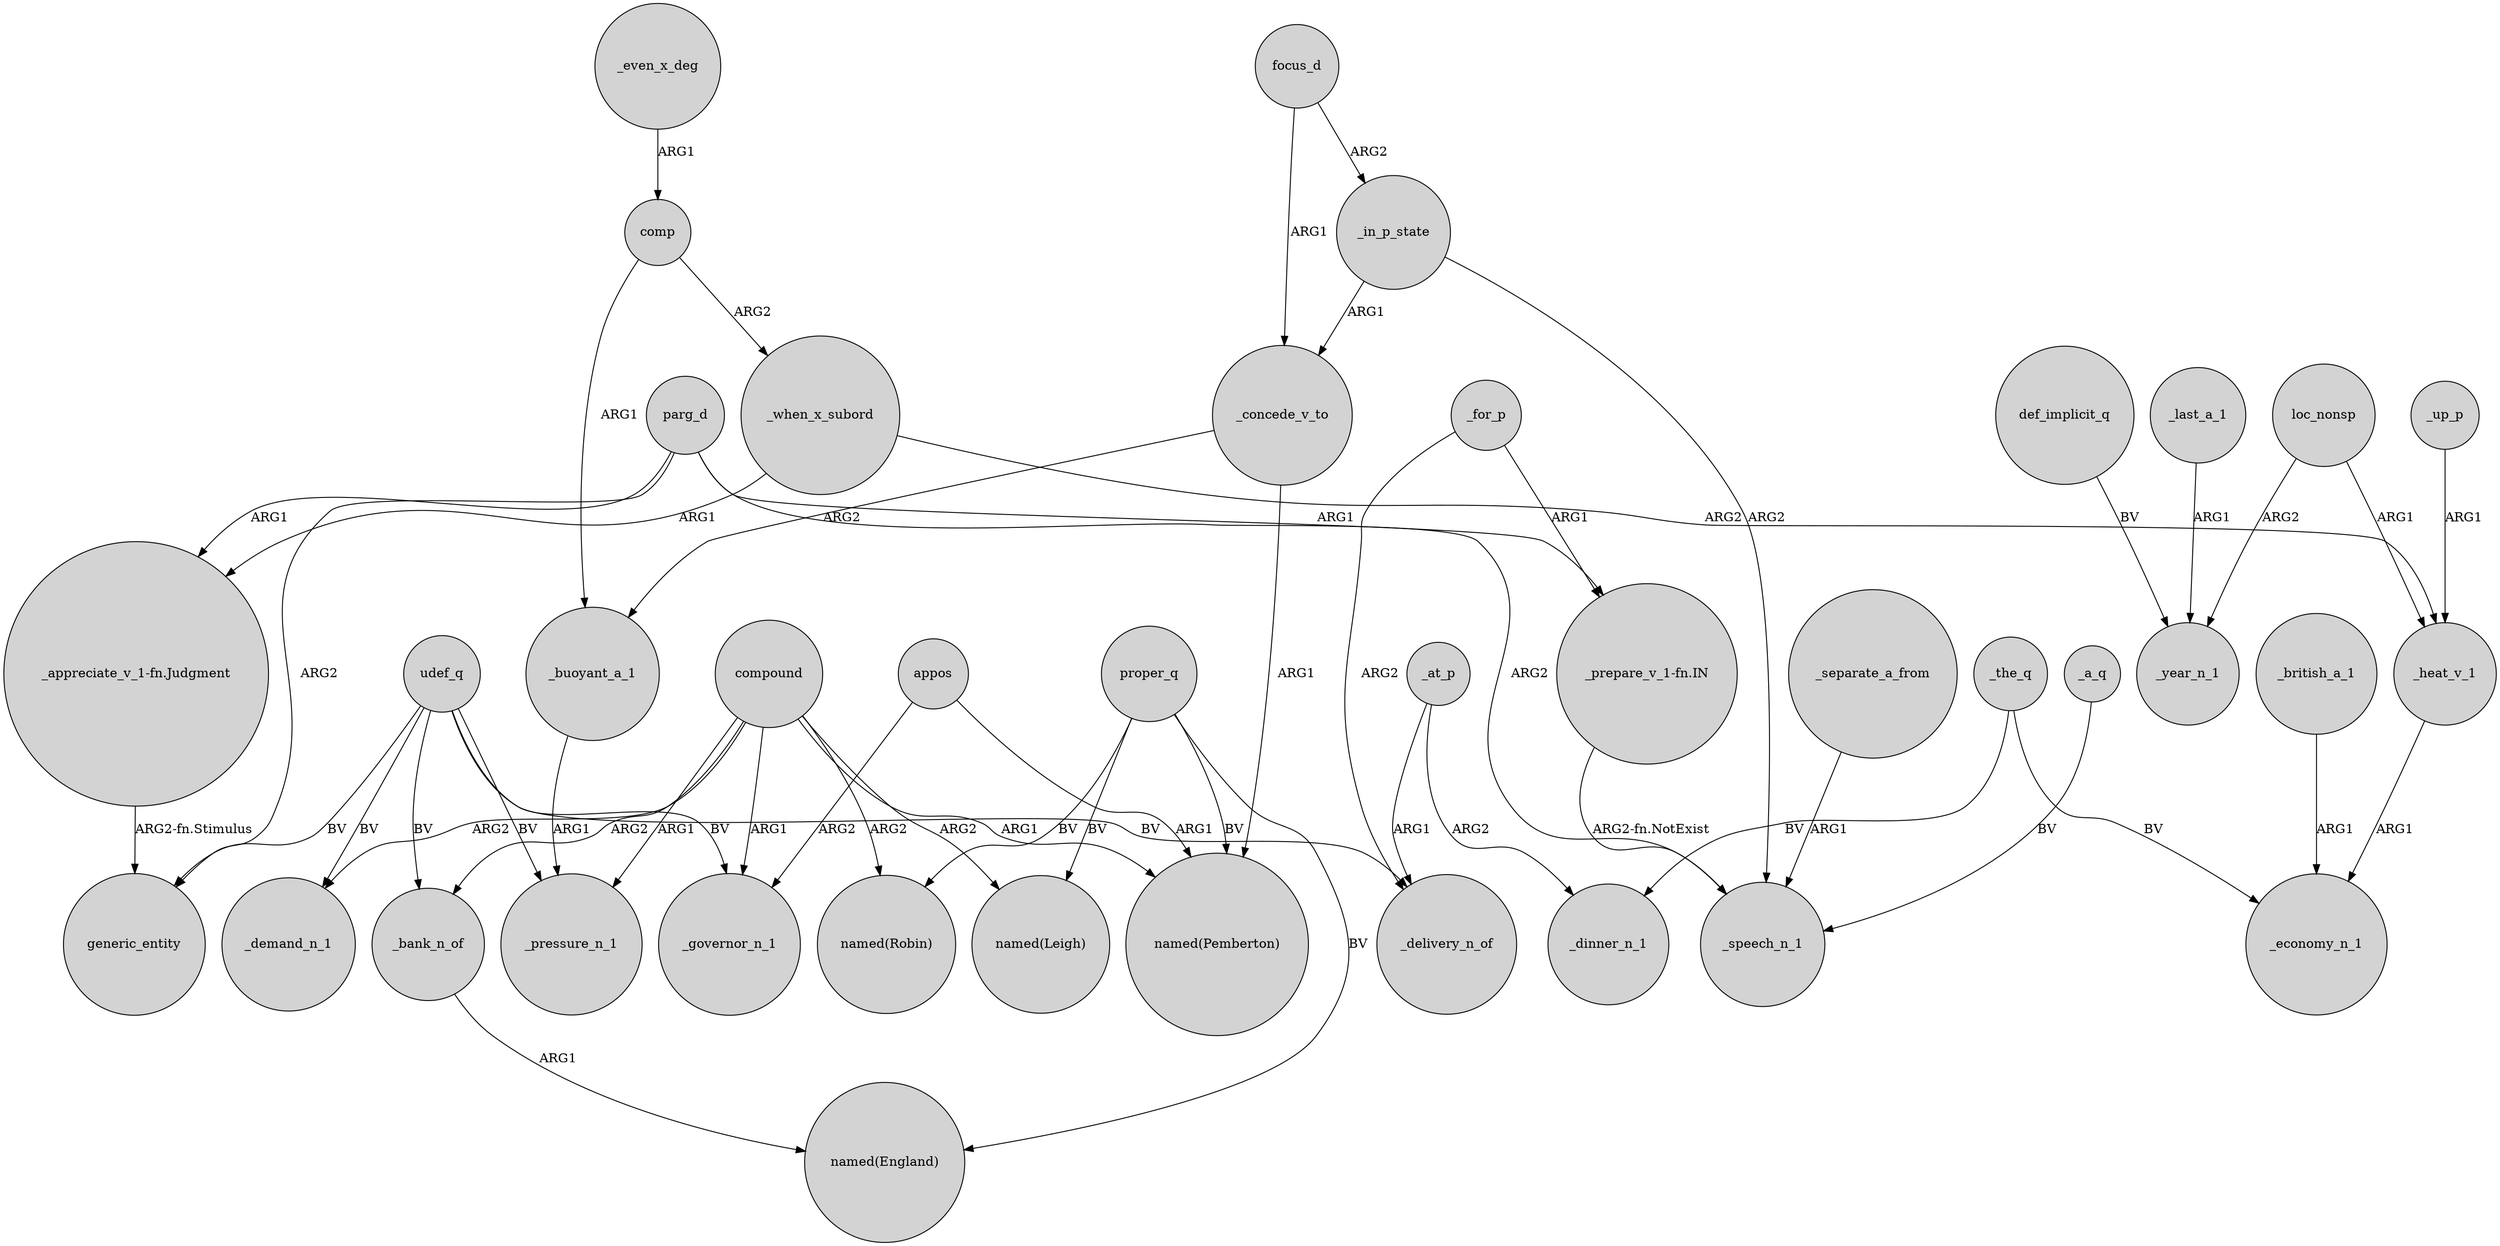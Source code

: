 digraph {
	node [shape=circle style=filled]
	udef_q -> _pressure_n_1 [label=BV]
	appos -> "named(Pemberton)" [label=ARG1]
	_when_x_subord -> _heat_v_1 [label=ARG2]
	compound -> _bank_n_of [label=ARG2]
	udef_q -> generic_entity [label=BV]
	_concede_v_to -> "named(Pemberton)" [label=ARG1]
	udef_q -> _governor_n_1 [label=BV]
	def_implicit_q -> _year_n_1 [label=BV]
	comp -> _when_x_subord [label=ARG2]
	compound -> "named(Leigh)" [label=ARG2]
	udef_q -> _delivery_n_of [label=BV]
	parg_d -> "_appreciate_v_1-fn.Judgment" [label=ARG1]
	parg_d -> generic_entity [label=ARG2]
	focus_d -> _in_p_state [label=ARG2]
	_at_p -> _delivery_n_of [label=ARG1]
	proper_q -> "named(England)" [label=BV]
	_the_q -> _economy_n_1 [label=BV]
	compound -> "named(Robin)" [label=ARG2]
	_the_q -> _dinner_n_1 [label=BV]
	proper_q -> "named(Pemberton)" [label=BV]
	loc_nonsp -> _heat_v_1 [label=ARG1]
	"_prepare_v_1-fn.IN" -> _speech_n_1 [label="ARG2-fn.NotExist"]
	proper_q -> "named(Robin)" [label=BV]
	parg_d -> _speech_n_1 [label=ARG2]
	_even_x_deg -> comp [label=ARG1]
	_buoyant_a_1 -> _pressure_n_1 [label=ARG1]
	parg_d -> "_prepare_v_1-fn.IN" [label=ARG1]
	compound -> _governor_n_1 [label=ARG1]
	focus_d -> _concede_v_to [label=ARG1]
	comp -> _buoyant_a_1 [label=ARG1]
	udef_q -> _demand_n_1 [label=BV]
	proper_q -> "named(Leigh)" [label=BV]
	_for_p -> "_prepare_v_1-fn.IN" [label=ARG1]
	_british_a_1 -> _economy_n_1 [label=ARG1]
	_heat_v_1 -> _economy_n_1 [label=ARG1]
	_for_p -> _delivery_n_of [label=ARG2]
	_up_p -> _heat_v_1 [label=ARG1]
	_at_p -> _dinner_n_1 [label=ARG2]
	appos -> _governor_n_1 [label=ARG2]
	_bank_n_of -> "named(England)" [label=ARG1]
	loc_nonsp -> _year_n_1 [label=ARG2]
	_in_p_state -> _concede_v_to [label=ARG1]
	_in_p_state -> _speech_n_1 [label=ARG2]
	compound -> _pressure_n_1 [label=ARG1]
	_when_x_subord -> "_appreciate_v_1-fn.Judgment" [label=ARG1]
	_last_a_1 -> _year_n_1 [label=ARG1]
	compound -> _demand_n_1 [label=ARG2]
	compound -> "named(Pemberton)" [label=ARG1]
	_separate_a_from -> _speech_n_1 [label=ARG1]
	_concede_v_to -> _buoyant_a_1 [label=ARG2]
	_a_q -> _speech_n_1 [label=BV]
	udef_q -> _bank_n_of [label=BV]
	"_appreciate_v_1-fn.Judgment" -> generic_entity [label="ARG2-fn.Stimulus"]
}
